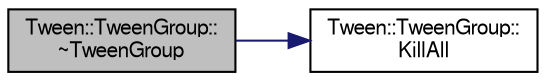 digraph "Tween::TweenGroup::~TweenGroup"
{
  bgcolor="transparent";
  edge [fontname="FreeSans",fontsize="10",labelfontname="FreeSans",labelfontsize="10"];
  node [fontname="FreeSans",fontsize="10",shape=record];
  rankdir="LR";
  Node1 [label="Tween::TweenGroup::\l~TweenGroup",height=0.2,width=0.4,color="black", fillcolor="grey75", style="filled" fontcolor="black"];
  Node1 -> Node2 [color="midnightblue",fontsize="10",style="solid",fontname="FreeSans"];
  Node2 [label="Tween::TweenGroup::\lKillAll",height=0.2,width=0.4,color="black",URL="$classTween_1_1TweenGroup.html#a8e09ccd9b138c16d60a3c31559cb7007"];
}
